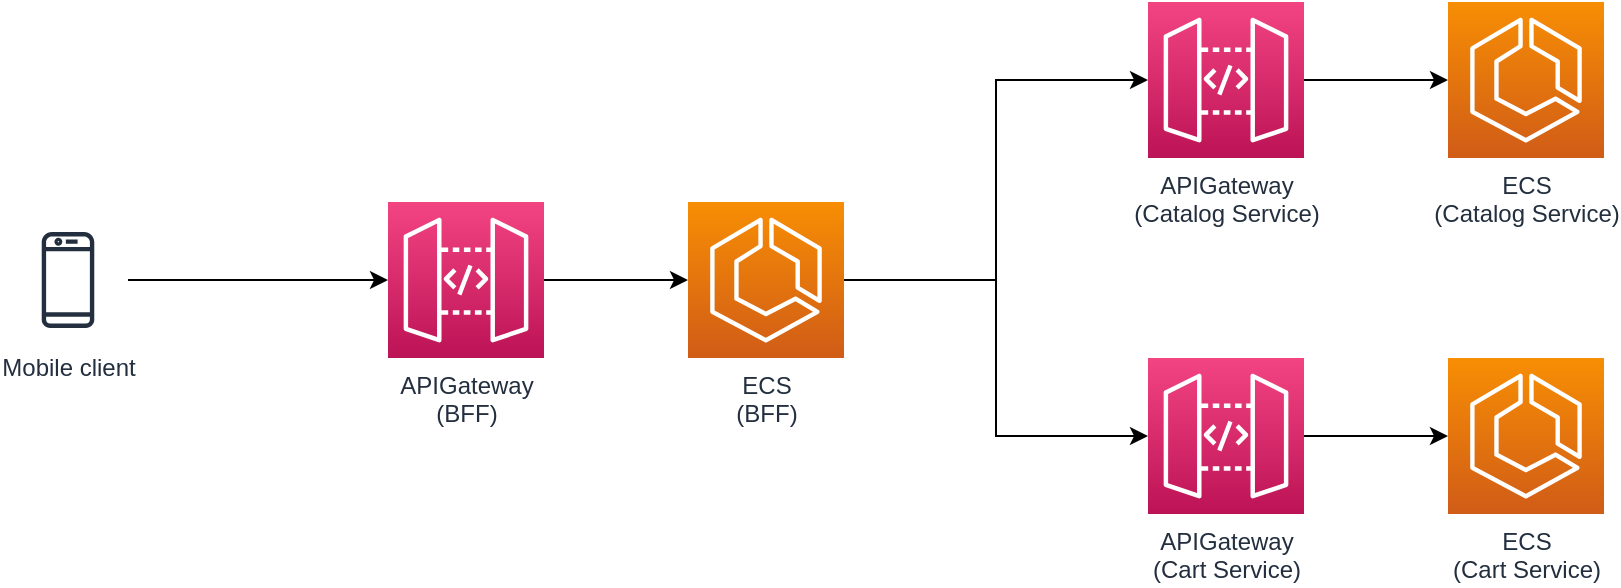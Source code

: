 <mxfile version="14.6.13" type="device" pages="4"><diagram id="N3YWPZievzzA81tAiA5f" name="overview"><mxGraphModel dx="1106" dy="997" grid="1" gridSize="10" guides="1" tooltips="1" connect="1" arrows="1" fold="1" page="1" pageScale="1" pageWidth="827" pageHeight="1169" math="0" shadow="0"><root><mxCell id="0"/><mxCell id="1" parent="0"/><mxCell id="McpGj-iQ0oE2LOSA-4f0-13" style="edgeStyle=orthogonalEdgeStyle;rounded=0;orthogonalLoop=1;jettySize=auto;html=1;entryX=0;entryY=0.5;entryDx=0;entryDy=0;entryPerimeter=0;" parent="1" source="McpGj-iQ0oE2LOSA-4f0-3" target="McpGj-iQ0oE2LOSA-4f0-6" edge="1"><mxGeometry relative="1" as="geometry"/></mxCell><mxCell id="McpGj-iQ0oE2LOSA-4f0-14" style="edgeStyle=orthogonalEdgeStyle;rounded=0;orthogonalLoop=1;jettySize=auto;html=1;entryX=0;entryY=0.5;entryDx=0;entryDy=0;entryPerimeter=0;" parent="1" source="McpGj-iQ0oE2LOSA-4f0-3" target="McpGj-iQ0oE2LOSA-4f0-8" edge="1"><mxGeometry relative="1" as="geometry"/></mxCell><mxCell id="McpGj-iQ0oE2LOSA-4f0-3" value="ECS&lt;br&gt;(BFF)" style="points=[[0,0,0],[0.25,0,0],[0.5,0,0],[0.75,0,0],[1,0,0],[0,1,0],[0.25,1,0],[0.5,1,0],[0.75,1,0],[1,1,0],[0,0.25,0],[0,0.5,0],[0,0.75,0],[1,0.25,0],[1,0.5,0],[1,0.75,0]];outlineConnect=0;fontColor=#232F3E;gradientColor=#F78E04;gradientDirection=north;fillColor=#D05C17;strokeColor=#ffffff;dashed=0;verticalLabelPosition=bottom;verticalAlign=top;align=center;html=1;fontSize=12;fontStyle=0;aspect=fixed;shape=mxgraph.aws4.resourceIcon;resIcon=mxgraph.aws4.ecs;" parent="1" vertex="1"><mxGeometry x="400" y="280" width="78" height="78" as="geometry"/></mxCell><mxCell id="McpGj-iQ0oE2LOSA-4f0-12" style="edgeStyle=orthogonalEdgeStyle;rounded=0;orthogonalLoop=1;jettySize=auto;html=1;" parent="1" source="McpGj-iQ0oE2LOSA-4f0-4" target="McpGj-iQ0oE2LOSA-4f0-3" edge="1"><mxGeometry relative="1" as="geometry"/></mxCell><mxCell id="McpGj-iQ0oE2LOSA-4f0-4" value="APIGateway&lt;br&gt;(BFF)" style="points=[[0,0,0],[0.25,0,0],[0.5,0,0],[0.75,0,0],[1,0,0],[0,1,0],[0.25,1,0],[0.5,1,0],[0.75,1,0],[1,1,0],[0,0.25,0],[0,0.5,0],[0,0.75,0],[1,0.25,0],[1,0.5,0],[1,0.75,0]];outlineConnect=0;fontColor=#232F3E;gradientColor=#F34482;gradientDirection=north;fillColor=#BC1356;strokeColor=#ffffff;dashed=0;verticalLabelPosition=bottom;verticalAlign=top;align=center;html=1;fontSize=12;fontStyle=0;aspect=fixed;shape=mxgraph.aws4.resourceIcon;resIcon=mxgraph.aws4.api_gateway;" parent="1" vertex="1"><mxGeometry x="250" y="280" width="78" height="78" as="geometry"/></mxCell><mxCell id="McpGj-iQ0oE2LOSA-4f0-5" value="ECS&lt;br&gt;(Catalog Service)" style="points=[[0,0,0],[0.25,0,0],[0.5,0,0],[0.75,0,0],[1,0,0],[0,1,0],[0.25,1,0],[0.5,1,0],[0.75,1,0],[1,1,0],[0,0.25,0],[0,0.5,0],[0,0.75,0],[1,0.25,0],[1,0.5,0],[1,0.75,0]];outlineConnect=0;fontColor=#232F3E;gradientColor=#F78E04;gradientDirection=north;fillColor=#D05C17;strokeColor=#ffffff;dashed=0;verticalLabelPosition=bottom;verticalAlign=top;align=center;html=1;fontSize=12;fontStyle=0;aspect=fixed;shape=mxgraph.aws4.resourceIcon;resIcon=mxgraph.aws4.ecs;" parent="1" vertex="1"><mxGeometry x="780" y="180" width="78" height="78" as="geometry"/></mxCell><mxCell id="McpGj-iQ0oE2LOSA-4f0-15" style="edgeStyle=orthogonalEdgeStyle;rounded=0;orthogonalLoop=1;jettySize=auto;html=1;entryX=0;entryY=0.5;entryDx=0;entryDy=0;entryPerimeter=0;" parent="1" source="McpGj-iQ0oE2LOSA-4f0-6" target="McpGj-iQ0oE2LOSA-4f0-5" edge="1"><mxGeometry relative="1" as="geometry"/></mxCell><mxCell id="McpGj-iQ0oE2LOSA-4f0-6" value="APIGateway&lt;br&gt;(Catalog Service)" style="points=[[0,0,0],[0.25,0,0],[0.5,0,0],[0.75,0,0],[1,0,0],[0,1,0],[0.25,1,0],[0.5,1,0],[0.75,1,0],[1,1,0],[0,0.25,0],[0,0.5,0],[0,0.75,0],[1,0.25,0],[1,0.5,0],[1,0.75,0]];outlineConnect=0;fontColor=#232F3E;gradientColor=#F34482;gradientDirection=north;fillColor=#BC1356;strokeColor=#ffffff;dashed=0;verticalLabelPosition=bottom;verticalAlign=top;align=center;html=1;fontSize=12;fontStyle=0;aspect=fixed;shape=mxgraph.aws4.resourceIcon;resIcon=mxgraph.aws4.api_gateway;" parent="1" vertex="1"><mxGeometry x="630" y="180" width="78" height="78" as="geometry"/></mxCell><mxCell id="McpGj-iQ0oE2LOSA-4f0-7" value="ECS&lt;br&gt;(Cart Service)" style="points=[[0,0,0],[0.25,0,0],[0.5,0,0],[0.75,0,0],[1,0,0],[0,1,0],[0.25,1,0],[0.5,1,0],[0.75,1,0],[1,1,0],[0,0.25,0],[0,0.5,0],[0,0.75,0],[1,0.25,0],[1,0.5,0],[1,0.75,0]];outlineConnect=0;fontColor=#232F3E;gradientColor=#F78E04;gradientDirection=north;fillColor=#D05C17;strokeColor=#ffffff;dashed=0;verticalLabelPosition=bottom;verticalAlign=top;align=center;html=1;fontSize=12;fontStyle=0;aspect=fixed;shape=mxgraph.aws4.resourceIcon;resIcon=mxgraph.aws4.ecs;" parent="1" vertex="1"><mxGeometry x="780" y="358" width="78" height="78" as="geometry"/></mxCell><mxCell id="McpGj-iQ0oE2LOSA-4f0-16" style="edgeStyle=orthogonalEdgeStyle;rounded=0;orthogonalLoop=1;jettySize=auto;html=1;entryX=0;entryY=0.5;entryDx=0;entryDy=0;entryPerimeter=0;" parent="1" source="McpGj-iQ0oE2LOSA-4f0-8" target="McpGj-iQ0oE2LOSA-4f0-7" edge="1"><mxGeometry relative="1" as="geometry"/></mxCell><mxCell id="McpGj-iQ0oE2LOSA-4f0-8" value="APIGateway&lt;br&gt;(Cart Service)" style="points=[[0,0,0],[0.25,0,0],[0.5,0,0],[0.75,0,0],[1,0,0],[0,1,0],[0.25,1,0],[0.5,1,0],[0.75,1,0],[1,1,0],[0,0.25,0],[0,0.5,0],[0,0.75,0],[1,0.25,0],[1,0.5,0],[1,0.75,0]];outlineConnect=0;fontColor=#232F3E;gradientColor=#F34482;gradientDirection=north;fillColor=#BC1356;strokeColor=#ffffff;dashed=0;verticalLabelPosition=bottom;verticalAlign=top;align=center;html=1;fontSize=12;fontStyle=0;aspect=fixed;shape=mxgraph.aws4.resourceIcon;resIcon=mxgraph.aws4.api_gateway;" parent="1" vertex="1"><mxGeometry x="630" y="358" width="78" height="78" as="geometry"/></mxCell><mxCell id="McpGj-iQ0oE2LOSA-4f0-11" style="edgeStyle=orthogonalEdgeStyle;rounded=0;orthogonalLoop=1;jettySize=auto;html=1;" parent="1" source="McpGj-iQ0oE2LOSA-4f0-10" target="McpGj-iQ0oE2LOSA-4f0-4" edge="1"><mxGeometry relative="1" as="geometry"/></mxCell><mxCell id="McpGj-iQ0oE2LOSA-4f0-10" value="Mobile client" style="outlineConnect=0;fontColor=#232F3E;gradientColor=none;strokeColor=#232F3E;fillColor=#ffffff;dashed=0;verticalLabelPosition=bottom;verticalAlign=top;align=center;html=1;fontSize=12;fontStyle=0;aspect=fixed;shape=mxgraph.aws4.resourceIcon;resIcon=mxgraph.aws4.mobile_client;" parent="1" vertex="1"><mxGeometry x="60" y="289" width="60" height="60" as="geometry"/></mxCell></root></mxGraphModel></diagram><diagram name="overview-and-cloudwatch" id="2_t-BrDl7c3AyIMx34JJ"><mxGraphModel dx="1383" dy="2415" grid="1" gridSize="10" guides="1" tooltips="1" connect="1" arrows="1" fold="1" page="1" pageScale="1" pageWidth="827" pageHeight="1169" math="0" shadow="0"><root><mxCell id="lZp2If9tLwNe4EnNEDO9-0"/><mxCell id="lZp2If9tLwNe4EnNEDO9-1" parent="lZp2If9tLwNe4EnNEDO9-0"/><mxCell id="lZp2If9tLwNe4EnNEDO9-2" style="edgeStyle=orthogonalEdgeStyle;rounded=0;orthogonalLoop=1;jettySize=auto;html=1;entryX=0;entryY=0.5;entryDx=0;entryDy=0;entryPerimeter=0;" edge="1" parent="lZp2If9tLwNe4EnNEDO9-1" source="lZp2If9tLwNe4EnNEDO9-4" target="lZp2If9tLwNe4EnNEDO9-9"><mxGeometry relative="1" as="geometry"/></mxCell><mxCell id="lZp2If9tLwNe4EnNEDO9-3" style="edgeStyle=orthogonalEdgeStyle;rounded=0;orthogonalLoop=1;jettySize=auto;html=1;entryX=0;entryY=0.5;entryDx=0;entryDy=0;entryPerimeter=0;" edge="1" parent="lZp2If9tLwNe4EnNEDO9-1" source="lZp2If9tLwNe4EnNEDO9-4" target="lZp2If9tLwNe4EnNEDO9-12"><mxGeometry relative="1" as="geometry"/></mxCell><mxCell id="lZp2If9tLwNe4EnNEDO9-18" style="edgeStyle=orthogonalEdgeStyle;rounded=0;orthogonalLoop=1;jettySize=auto;html=1;dashed=1;" edge="1" parent="lZp2If9tLwNe4EnNEDO9-1" source="lZp2If9tLwNe4EnNEDO9-4" target="lZp2If9tLwNe4EnNEDO9-17"><mxGeometry relative="1" as="geometry"/></mxCell><mxCell id="lZp2If9tLwNe4EnNEDO9-4" value="ECS&lt;br&gt;(BFF)" style="points=[[0,0,0],[0.25,0,0],[0.5,0,0],[0.75,0,0],[1,0,0],[0,1,0],[0.25,1,0],[0.5,1,0],[0.75,1,0],[1,1,0],[0,0.25,0],[0,0.5,0],[0,0.75,0],[1,0.25,0],[1,0.5,0],[1,0.75,0]];outlineConnect=0;fontColor=#232F3E;gradientColor=#F78E04;gradientDirection=north;fillColor=#D05C17;strokeColor=#ffffff;dashed=0;verticalLabelPosition=bottom;verticalAlign=top;align=center;html=1;fontSize=12;fontStyle=0;aspect=fixed;shape=mxgraph.aws4.resourceIcon;resIcon=mxgraph.aws4.ecs;" vertex="1" parent="lZp2If9tLwNe4EnNEDO9-1"><mxGeometry x="400" y="280" width="78" height="78" as="geometry"/></mxCell><mxCell id="lZp2If9tLwNe4EnNEDO9-5" style="edgeStyle=orthogonalEdgeStyle;rounded=0;orthogonalLoop=1;jettySize=auto;html=1;" edge="1" parent="lZp2If9tLwNe4EnNEDO9-1" source="lZp2If9tLwNe4EnNEDO9-6" target="lZp2If9tLwNe4EnNEDO9-4"><mxGeometry relative="1" as="geometry"/></mxCell><mxCell id="lZp2If9tLwNe4EnNEDO9-16" style="edgeStyle=orthogonalEdgeStyle;rounded=0;orthogonalLoop=1;jettySize=auto;html=1;dashed=1;" edge="1" parent="lZp2If9tLwNe4EnNEDO9-1" source="lZp2If9tLwNe4EnNEDO9-6" target="lZp2If9tLwNe4EnNEDO9-15"><mxGeometry relative="1" as="geometry"/></mxCell><mxCell id="lZp2If9tLwNe4EnNEDO9-6" value="APIGateway&lt;br&gt;(BFF)" style="points=[[0,0,0],[0.25,0,0],[0.5,0,0],[0.75,0,0],[1,0,0],[0,1,0],[0.25,1,0],[0.5,1,0],[0.75,1,0],[1,1,0],[0,0.25,0],[0,0.5,0],[0,0.75,0],[1,0.25,0],[1,0.5,0],[1,0.75,0]];outlineConnect=0;fontColor=#232F3E;gradientColor=#F34482;gradientDirection=north;fillColor=#BC1356;strokeColor=#ffffff;dashed=0;verticalLabelPosition=bottom;verticalAlign=top;align=center;html=1;fontSize=12;fontStyle=0;aspect=fixed;shape=mxgraph.aws4.resourceIcon;resIcon=mxgraph.aws4.api_gateway;" vertex="1" parent="lZp2If9tLwNe4EnNEDO9-1"><mxGeometry x="250" y="280" width="78" height="78" as="geometry"/></mxCell><mxCell id="lZp2If9tLwNe4EnNEDO9-26" style="edgeStyle=orthogonalEdgeStyle;rounded=0;orthogonalLoop=1;jettySize=auto;html=1;entryX=0.5;entryY=1;entryDx=0;entryDy=0;entryPerimeter=0;dashed=1;" edge="1" parent="lZp2If9tLwNe4EnNEDO9-1" source="lZp2If9tLwNe4EnNEDO9-7" target="lZp2If9tLwNe4EnNEDO9-24"><mxGeometry relative="1" as="geometry"/></mxCell><mxCell id="lZp2If9tLwNe4EnNEDO9-7" value="ECS&lt;br&gt;(Catalog Service)" style="points=[[0,0,0],[0.25,0,0],[0.5,0,0],[0.75,0,0],[1,0,0],[0,1,0],[0.25,1,0],[0.5,1,0],[0.75,1,0],[1,1,0],[0,0.25,0],[0,0.5,0],[0,0.75,0],[1,0.25,0],[1,0.5,0],[1,0.75,0]];outlineConnect=0;fontColor=#232F3E;gradientColor=#F78E04;gradientDirection=north;fillColor=#D05C17;strokeColor=#ffffff;dashed=0;verticalLabelPosition=bottom;verticalAlign=top;align=center;html=1;fontSize=12;fontStyle=0;aspect=fixed;shape=mxgraph.aws4.resourceIcon;resIcon=mxgraph.aws4.ecs;" vertex="1" parent="lZp2If9tLwNe4EnNEDO9-1"><mxGeometry x="780" y="180" width="78" height="78" as="geometry"/></mxCell><mxCell id="lZp2If9tLwNe4EnNEDO9-8" style="edgeStyle=orthogonalEdgeStyle;rounded=0;orthogonalLoop=1;jettySize=auto;html=1;entryX=0;entryY=0.5;entryDx=0;entryDy=0;entryPerimeter=0;" edge="1" parent="lZp2If9tLwNe4EnNEDO9-1" source="lZp2If9tLwNe4EnNEDO9-9" target="lZp2If9tLwNe4EnNEDO9-7"><mxGeometry relative="1" as="geometry"/></mxCell><mxCell id="lZp2If9tLwNe4EnNEDO9-25" style="edgeStyle=orthogonalEdgeStyle;rounded=0;orthogonalLoop=1;jettySize=auto;html=1;dashed=1;" edge="1" parent="lZp2If9tLwNe4EnNEDO9-1" source="lZp2If9tLwNe4EnNEDO9-9" target="lZp2If9tLwNe4EnNEDO9-23"><mxGeometry relative="1" as="geometry"/></mxCell><mxCell id="lZp2If9tLwNe4EnNEDO9-9" value="APIGateway&lt;br&gt;(Catalog Service)" style="points=[[0,0,0],[0.25,0,0],[0.5,0,0],[0.75,0,0],[1,0,0],[0,1,0],[0.25,1,0],[0.5,1,0],[0.75,1,0],[1,1,0],[0,0.25,0],[0,0.5,0],[0,0.75,0],[1,0.25,0],[1,0.5,0],[1,0.75,0]];outlineConnect=0;fontColor=#232F3E;gradientColor=#F34482;gradientDirection=north;fillColor=#BC1356;strokeColor=#ffffff;dashed=0;verticalLabelPosition=bottom;verticalAlign=top;align=center;html=1;fontSize=12;fontStyle=0;aspect=fixed;shape=mxgraph.aws4.resourceIcon;resIcon=mxgraph.aws4.api_gateway;" vertex="1" parent="lZp2If9tLwNe4EnNEDO9-1"><mxGeometry x="630" y="180" width="78" height="78" as="geometry"/></mxCell><mxCell id="lZp2If9tLwNe4EnNEDO9-22" style="edgeStyle=orthogonalEdgeStyle;rounded=0;orthogonalLoop=1;jettySize=auto;html=1;dashed=1;" edge="1" parent="lZp2If9tLwNe4EnNEDO9-1" source="lZp2If9tLwNe4EnNEDO9-10" target="lZp2If9tLwNe4EnNEDO9-21"><mxGeometry relative="1" as="geometry"/></mxCell><mxCell id="lZp2If9tLwNe4EnNEDO9-10" value="ECS&lt;br&gt;(Cart Service)" style="points=[[0,0,0],[0.25,0,0],[0.5,0,0],[0.75,0,0],[1,0,0],[0,1,0],[0.25,1,0],[0.5,1,0],[0.75,1,0],[1,1,0],[0,0.25,0],[0,0.5,0],[0,0.75,0],[1,0.25,0],[1,0.5,0],[1,0.75,0]];outlineConnect=0;fontColor=#232F3E;gradientColor=#F78E04;gradientDirection=north;fillColor=#D05C17;strokeColor=#ffffff;dashed=0;verticalLabelPosition=bottom;verticalAlign=top;align=center;html=1;fontSize=12;fontStyle=0;aspect=fixed;shape=mxgraph.aws4.resourceIcon;resIcon=mxgraph.aws4.ecs;" vertex="1" parent="lZp2If9tLwNe4EnNEDO9-1"><mxGeometry x="780" y="358" width="78" height="78" as="geometry"/></mxCell><mxCell id="lZp2If9tLwNe4EnNEDO9-11" style="edgeStyle=orthogonalEdgeStyle;rounded=0;orthogonalLoop=1;jettySize=auto;html=1;entryX=0;entryY=0.5;entryDx=0;entryDy=0;entryPerimeter=0;" edge="1" parent="lZp2If9tLwNe4EnNEDO9-1" source="lZp2If9tLwNe4EnNEDO9-12" target="lZp2If9tLwNe4EnNEDO9-10"><mxGeometry relative="1" as="geometry"/></mxCell><mxCell id="lZp2If9tLwNe4EnNEDO9-20" style="edgeStyle=orthogonalEdgeStyle;rounded=0;orthogonalLoop=1;jettySize=auto;html=1;dashed=1;" edge="1" parent="lZp2If9tLwNe4EnNEDO9-1" source="lZp2If9tLwNe4EnNEDO9-12" target="lZp2If9tLwNe4EnNEDO9-19"><mxGeometry relative="1" as="geometry"/></mxCell><mxCell id="lZp2If9tLwNe4EnNEDO9-12" value="APIGateway&lt;br&gt;(Cart Service)" style="points=[[0,0,0],[0.25,0,0],[0.5,0,0],[0.75,0,0],[1,0,0],[0,1,0],[0.25,1,0],[0.5,1,0],[0.75,1,0],[1,1,0],[0,0.25,0],[0,0.5,0],[0,0.75,0],[1,0.25,0],[1,0.5,0],[1,0.75,0]];outlineConnect=0;fontColor=#232F3E;gradientColor=#F34482;gradientDirection=north;fillColor=#BC1356;strokeColor=#ffffff;dashed=0;verticalLabelPosition=bottom;verticalAlign=top;align=center;html=1;fontSize=12;fontStyle=0;aspect=fixed;shape=mxgraph.aws4.resourceIcon;resIcon=mxgraph.aws4.api_gateway;" vertex="1" parent="lZp2If9tLwNe4EnNEDO9-1"><mxGeometry x="630" y="358" width="78" height="78" as="geometry"/></mxCell><mxCell id="lZp2If9tLwNe4EnNEDO9-13" style="edgeStyle=orthogonalEdgeStyle;rounded=0;orthogonalLoop=1;jettySize=auto;html=1;" edge="1" parent="lZp2If9tLwNe4EnNEDO9-1" source="lZp2If9tLwNe4EnNEDO9-14" target="lZp2If9tLwNe4EnNEDO9-6"><mxGeometry relative="1" as="geometry"/></mxCell><mxCell id="lZp2If9tLwNe4EnNEDO9-14" value="Mobile client" style="outlineConnect=0;fontColor=#232F3E;gradientColor=none;strokeColor=#232F3E;fillColor=#ffffff;dashed=0;verticalLabelPosition=bottom;verticalAlign=top;align=center;html=1;fontSize=12;fontStyle=0;aspect=fixed;shape=mxgraph.aws4.resourceIcon;resIcon=mxgraph.aws4.mobile_client;" vertex="1" parent="lZp2If9tLwNe4EnNEDO9-1"><mxGeometry x="60" y="289" width="60" height="60" as="geometry"/></mxCell><mxCell id="lZp2If9tLwNe4EnNEDO9-15" value="CloudWatch Logs&lt;br&gt;(APIGateway BFF)" style="points=[[0,0,0],[0.25,0,0],[0.5,0,0],[0.75,0,0],[1,0,0],[0,1,0],[0.25,1,0],[0.5,1,0],[0.75,1,0],[1,1,0],[0,0.25,0],[0,0.5,0],[0,0.75,0],[1,0.25,0],[1,0.5,0],[1,0.75,0]];points=[[0,0,0],[0.25,0,0],[0.5,0,0],[0.75,0,0],[1,0,0],[0,1,0],[0.25,1,0],[0.5,1,0],[0.75,1,0],[1,1,0],[0,0.25,0],[0,0.5,0],[0,0.75,0],[1,0.25,0],[1,0.5,0],[1,0.75,0]];outlineConnect=0;fontColor=#232F3E;gradientColor=#F34482;gradientDirection=north;fillColor=#BC1356;strokeColor=#ffffff;dashed=0;verticalLabelPosition=bottom;verticalAlign=top;align=center;html=1;fontSize=12;fontStyle=0;aspect=fixed;shape=mxgraph.aws4.resourceIcon;resIcon=mxgraph.aws4.cloudwatch_2;" vertex="1" parent="lZp2If9tLwNe4EnNEDO9-1"><mxGeometry x="250" y="540" width="78" height="78" as="geometry"/></mxCell><mxCell id="lZp2If9tLwNe4EnNEDO9-17" value="CloudWatch Logs&lt;br&gt;(ECS BFF)" style="points=[[0,0,0],[0.25,0,0],[0.5,0,0],[0.75,0,0],[1,0,0],[0,1,0],[0.25,1,0],[0.5,1,0],[0.75,1,0],[1,1,0],[0,0.25,0],[0,0.5,0],[0,0.75,0],[1,0.25,0],[1,0.5,0],[1,0.75,0]];points=[[0,0,0],[0.25,0,0],[0.5,0,0],[0.75,0,0],[1,0,0],[0,1,0],[0.25,1,0],[0.5,1,0],[0.75,1,0],[1,1,0],[0,0.25,0],[0,0.5,0],[0,0.75,0],[1,0.25,0],[1,0.5,0],[1,0.75,0]];outlineConnect=0;fontColor=#232F3E;gradientColor=#F34482;gradientDirection=north;fillColor=#BC1356;strokeColor=#ffffff;dashed=0;verticalLabelPosition=bottom;verticalAlign=top;align=center;html=1;fontSize=12;fontStyle=0;aspect=fixed;shape=mxgraph.aws4.resourceIcon;resIcon=mxgraph.aws4.cloudwatch_2;" vertex="1" parent="lZp2If9tLwNe4EnNEDO9-1"><mxGeometry x="400" y="540" width="78" height="78" as="geometry"/></mxCell><mxCell id="lZp2If9tLwNe4EnNEDO9-19" value="CloudWatch Logs&lt;br&gt;(APIGateway Cart)" style="points=[[0,0,0],[0.25,0,0],[0.5,0,0],[0.75,0,0],[1,0,0],[0,1,0],[0.25,1,0],[0.5,1,0],[0.75,1,0],[1,1,0],[0,0.25,0],[0,0.5,0],[0,0.75,0],[1,0.25,0],[1,0.5,0],[1,0.75,0]];points=[[0,0,0],[0.25,0,0],[0.5,0,0],[0.75,0,0],[1,0,0],[0,1,0],[0.25,1,0],[0.5,1,0],[0.75,1,0],[1,1,0],[0,0.25,0],[0,0.5,0],[0,0.75,0],[1,0.25,0],[1,0.5,0],[1,0.75,0]];outlineConnect=0;fontColor=#232F3E;gradientColor=#F34482;gradientDirection=north;fillColor=#BC1356;strokeColor=#ffffff;dashed=0;verticalLabelPosition=bottom;verticalAlign=top;align=center;html=1;fontSize=12;fontStyle=0;aspect=fixed;shape=mxgraph.aws4.resourceIcon;resIcon=mxgraph.aws4.cloudwatch_2;" vertex="1" parent="lZp2If9tLwNe4EnNEDO9-1"><mxGeometry x="630" y="540" width="78" height="78" as="geometry"/></mxCell><mxCell id="lZp2If9tLwNe4EnNEDO9-21" value="CloudWatch Logs&lt;br&gt;(ECS Cart)" style="points=[[0,0,0],[0.25,0,0],[0.5,0,0],[0.75,0,0],[1,0,0],[0,1,0],[0.25,1,0],[0.5,1,0],[0.75,1,0],[1,1,0],[0,0.25,0],[0,0.5,0],[0,0.75,0],[1,0.25,0],[1,0.5,0],[1,0.75,0]];points=[[0,0,0],[0.25,0,0],[0.5,0,0],[0.75,0,0],[1,0,0],[0,1,0],[0.25,1,0],[0.5,1,0],[0.75,1,0],[1,1,0],[0,0.25,0],[0,0.5,0],[0,0.75,0],[1,0.25,0],[1,0.5,0],[1,0.75,0]];outlineConnect=0;fontColor=#232F3E;gradientColor=#F34482;gradientDirection=north;fillColor=#BC1356;strokeColor=#ffffff;dashed=0;verticalLabelPosition=bottom;verticalAlign=top;align=center;html=1;fontSize=12;fontStyle=0;aspect=fixed;shape=mxgraph.aws4.resourceIcon;resIcon=mxgraph.aws4.cloudwatch_2;" vertex="1" parent="lZp2If9tLwNe4EnNEDO9-1"><mxGeometry x="780" y="540" width="78" height="78" as="geometry"/></mxCell><mxCell id="lZp2If9tLwNe4EnNEDO9-23" value="CloudWatch Logs&lt;br&gt;(APIGateway Catalog)" style="points=[[0,0,0],[0.25,0,0],[0.5,0,0],[0.75,0,0],[1,0,0],[0,1,0],[0.25,1,0],[0.5,1,0],[0.75,1,0],[1,1,0],[0,0.25,0],[0,0.5,0],[0,0.75,0],[1,0.25,0],[1,0.5,0],[1,0.75,0]];points=[[0,0,0],[0.25,0,0],[0.5,0,0],[0.75,0,0],[1,0,0],[0,1,0],[0.25,1,0],[0.5,1,0],[0.75,1,0],[1,1,0],[0,0.25,0],[0,0.5,0],[0,0.75,0],[1,0.25,0],[1,0.5,0],[1,0.75,0]];outlineConnect=0;fontColor=#232F3E;gradientColor=#F34482;gradientDirection=north;fillColor=#BC1356;strokeColor=#ffffff;dashed=0;verticalLabelPosition=bottom;verticalAlign=top;align=center;html=1;fontSize=12;fontStyle=0;aspect=fixed;shape=mxgraph.aws4.resourceIcon;resIcon=mxgraph.aws4.cloudwatch_2;" vertex="1" parent="lZp2If9tLwNe4EnNEDO9-1"><mxGeometry x="630" y="-20" width="78" height="78" as="geometry"/></mxCell><mxCell id="lZp2If9tLwNe4EnNEDO9-24" value="CloudWatch Logs&lt;br&gt;(ECS Catalog)" style="points=[[0,0,0],[0.25,0,0],[0.5,0,0],[0.75,0,0],[1,0,0],[0,1,0],[0.25,1,0],[0.5,1,0],[0.75,1,0],[1,1,0],[0,0.25,0],[0,0.5,0],[0,0.75,0],[1,0.25,0],[1,0.5,0],[1,0.75,0]];points=[[0,0,0],[0.25,0,0],[0.5,0,0],[0.75,0,0],[1,0,0],[0,1,0],[0.25,1,0],[0.5,1,0],[0.75,1,0],[1,1,0],[0,0.25,0],[0,0.5,0],[0,0.75,0],[1,0.25,0],[1,0.5,0],[1,0.75,0]];outlineConnect=0;fontColor=#232F3E;gradientColor=#F34482;gradientDirection=north;fillColor=#BC1356;strokeColor=#ffffff;dashed=0;verticalLabelPosition=bottom;verticalAlign=top;align=center;html=1;fontSize=12;fontStyle=0;aspect=fixed;shape=mxgraph.aws4.resourceIcon;resIcon=mxgraph.aws4.cloudwatch_2;" vertex="1" parent="lZp2If9tLwNe4EnNEDO9-1"><mxGeometry x="780" y="-20" width="78" height="78" as="geometry"/></mxCell></root></mxGraphModel></diagram><diagram name="overview-tracing" id="5PIhlfbINdav-FxzfxMi"><mxGraphModel dx="2065" dy="997" grid="1" gridSize="10" guides="1" tooltips="1" connect="1" arrows="1" fold="1" page="1" pageScale="1" pageWidth="827" pageHeight="1169" math="0" shadow="0"><root><mxCell id="07D9xIb_aFo2ek6aLrOG-0"/><mxCell id="07D9xIb_aFo2ek6aLrOG-1" parent="07D9xIb_aFo2ek6aLrOG-0"/><mxCell id="07D9xIb_aFo2ek6aLrOG-32" value="" style="rounded=1;whiteSpace=wrap;html=1;align=center;arcSize=4;fillColor=#f5f5f5;strokeColor=#666666;fontColor=#333333;" vertex="1" parent="07D9xIb_aFo2ek6aLrOG-1"><mxGeometry x="590" y="140" width="300" height="340" as="geometry"/></mxCell><mxCell id="07D9xIb_aFo2ek6aLrOG-2" style="edgeStyle=orthogonalEdgeStyle;rounded=0;orthogonalLoop=1;jettySize=auto;html=1;entryX=0;entryY=0.5;entryDx=0;entryDy=0;entryPerimeter=0;" edge="1" parent="07D9xIb_aFo2ek6aLrOG-1" source="07D9xIb_aFo2ek6aLrOG-4" target="07D9xIb_aFo2ek6aLrOG-9"><mxGeometry relative="1" as="geometry"/></mxCell><mxCell id="07D9xIb_aFo2ek6aLrOG-3" style="edgeStyle=orthogonalEdgeStyle;rounded=0;orthogonalLoop=1;jettySize=auto;html=1;entryX=0;entryY=0.5;entryDx=0;entryDy=0;entryPerimeter=0;" edge="1" parent="07D9xIb_aFo2ek6aLrOG-1" source="07D9xIb_aFo2ek6aLrOG-4" target="07D9xIb_aFo2ek6aLrOG-12"><mxGeometry relative="1" as="geometry"/></mxCell><mxCell id="07D9xIb_aFo2ek6aLrOG-4" value="ECS&lt;br&gt;(BFF)" style="points=[[0,0,0],[0.25,0,0],[0.5,0,0],[0.75,0,0],[1,0,0],[0,1,0],[0.25,1,0],[0.5,1,0],[0.75,1,0],[1,1,0],[0,0.25,0],[0,0.5,0],[0,0.75,0],[1,0.25,0],[1,0.5,0],[1,0.75,0]];outlineConnect=0;fontColor=#232F3E;gradientColor=#F78E04;gradientDirection=north;fillColor=#D05C17;strokeColor=#ffffff;dashed=0;verticalLabelPosition=bottom;verticalAlign=top;align=center;html=1;fontSize=12;fontStyle=0;aspect=fixed;shape=mxgraph.aws4.resourceIcon;resIcon=mxgraph.aws4.ecs;" vertex="1" parent="07D9xIb_aFo2ek6aLrOG-1"><mxGeometry x="400" y="280" width="78" height="78" as="geometry"/></mxCell><mxCell id="07D9xIb_aFo2ek6aLrOG-5" style="edgeStyle=orthogonalEdgeStyle;rounded=0;orthogonalLoop=1;jettySize=auto;html=1;" edge="1" parent="07D9xIb_aFo2ek6aLrOG-1" source="07D9xIb_aFo2ek6aLrOG-6" target="07D9xIb_aFo2ek6aLrOG-4"><mxGeometry relative="1" as="geometry"/></mxCell><mxCell id="07D9xIb_aFo2ek6aLrOG-6" value="APIGateway&lt;br&gt;(BFF)" style="points=[[0,0,0],[0.25,0,0],[0.5,0,0],[0.75,0,0],[1,0,0],[0,1,0],[0.25,1,0],[0.5,1,0],[0.75,1,0],[1,1,0],[0,0.25,0],[0,0.5,0],[0,0.75,0],[1,0.25,0],[1,0.5,0],[1,0.75,0]];outlineConnect=0;fontColor=#232F3E;gradientColor=#F34482;gradientDirection=north;fillColor=#BC1356;strokeColor=#ffffff;dashed=0;verticalLabelPosition=bottom;verticalAlign=top;align=center;html=1;fontSize=12;fontStyle=0;aspect=fixed;shape=mxgraph.aws4.resourceIcon;resIcon=mxgraph.aws4.api_gateway;" vertex="1" parent="07D9xIb_aFo2ek6aLrOG-1"><mxGeometry x="250" y="280" width="78" height="78" as="geometry"/></mxCell><mxCell id="07D9xIb_aFo2ek6aLrOG-7" value="ECS&lt;br&gt;(Catalog Service)" style="points=[[0,0,0],[0.25,0,0],[0.5,0,0],[0.75,0,0],[1,0,0],[0,1,0],[0.25,1,0],[0.5,1,0],[0.75,1,0],[1,1,0],[0,0.25,0],[0,0.5,0],[0,0.75,0],[1,0.25,0],[1,0.5,0],[1,0.75,0]];outlineConnect=0;fontColor=#232F3E;gradientColor=#F78E04;gradientDirection=north;fillColor=#D05C17;strokeColor=#ffffff;dashed=0;verticalLabelPosition=bottom;verticalAlign=top;align=center;html=1;fontSize=12;fontStyle=0;aspect=fixed;shape=mxgraph.aws4.resourceIcon;resIcon=mxgraph.aws4.ecs;" vertex="1" parent="07D9xIb_aFo2ek6aLrOG-1"><mxGeometry x="780" y="180" width="78" height="78" as="geometry"/></mxCell><mxCell id="07D9xIb_aFo2ek6aLrOG-8" style="edgeStyle=orthogonalEdgeStyle;rounded=0;orthogonalLoop=1;jettySize=auto;html=1;entryX=0;entryY=0.5;entryDx=0;entryDy=0;entryPerimeter=0;" edge="1" parent="07D9xIb_aFo2ek6aLrOG-1" source="07D9xIb_aFo2ek6aLrOG-9" target="07D9xIb_aFo2ek6aLrOG-7"><mxGeometry relative="1" as="geometry"/></mxCell><mxCell id="07D9xIb_aFo2ek6aLrOG-9" value="APIGateway&lt;br&gt;(Catalog Service)" style="points=[[0,0,0],[0.25,0,0],[0.5,0,0],[0.75,0,0],[1,0,0],[0,1,0],[0.25,1,0],[0.5,1,0],[0.75,1,0],[1,1,0],[0,0.25,0],[0,0.5,0],[0,0.75,0],[1,0.25,0],[1,0.5,0],[1,0.75,0]];outlineConnect=0;fontColor=#232F3E;gradientColor=#F34482;gradientDirection=north;fillColor=#BC1356;strokeColor=#ffffff;dashed=0;verticalLabelPosition=bottom;verticalAlign=top;align=center;html=1;fontSize=12;fontStyle=0;aspect=fixed;shape=mxgraph.aws4.resourceIcon;resIcon=mxgraph.aws4.api_gateway;" vertex="1" parent="07D9xIb_aFo2ek6aLrOG-1"><mxGeometry x="630" y="180" width="78" height="78" as="geometry"/></mxCell><mxCell id="07D9xIb_aFo2ek6aLrOG-10" value="ECS&lt;br&gt;(Cart Service)" style="points=[[0,0,0],[0.25,0,0],[0.5,0,0],[0.75,0,0],[1,0,0],[0,1,0],[0.25,1,0],[0.5,1,0],[0.75,1,0],[1,1,0],[0,0.25,0],[0,0.5,0],[0,0.75,0],[1,0.25,0],[1,0.5,0],[1,0.75,0]];outlineConnect=0;fontColor=#232F3E;gradientColor=#F78E04;gradientDirection=north;fillColor=#D05C17;strokeColor=#ffffff;dashed=0;verticalLabelPosition=bottom;verticalAlign=top;align=center;html=1;fontSize=12;fontStyle=0;aspect=fixed;shape=mxgraph.aws4.resourceIcon;resIcon=mxgraph.aws4.ecs;" vertex="1" parent="07D9xIb_aFo2ek6aLrOG-1"><mxGeometry x="780" y="358" width="78" height="78" as="geometry"/></mxCell><mxCell id="07D9xIb_aFo2ek6aLrOG-11" style="edgeStyle=orthogonalEdgeStyle;rounded=0;orthogonalLoop=1;jettySize=auto;html=1;entryX=0;entryY=0.5;entryDx=0;entryDy=0;entryPerimeter=0;" edge="1" parent="07D9xIb_aFo2ek6aLrOG-1" source="07D9xIb_aFo2ek6aLrOG-12" target="07D9xIb_aFo2ek6aLrOG-10"><mxGeometry relative="1" as="geometry"/></mxCell><mxCell id="07D9xIb_aFo2ek6aLrOG-12" value="APIGateway&lt;br&gt;(Cart Service)" style="points=[[0,0,0],[0.25,0,0],[0.5,0,0],[0.75,0,0],[1,0,0],[0,1,0],[0.25,1,0],[0.5,1,0],[0.75,1,0],[1,1,0],[0,0.25,0],[0,0.5,0],[0,0.75,0],[1,0.25,0],[1,0.5,0],[1,0.75,0]];outlineConnect=0;fontColor=#232F3E;gradientColor=#F34482;gradientDirection=north;fillColor=#BC1356;strokeColor=#ffffff;dashed=0;verticalLabelPosition=bottom;verticalAlign=top;align=center;html=1;fontSize=12;fontStyle=0;aspect=fixed;shape=mxgraph.aws4.resourceIcon;resIcon=mxgraph.aws4.api_gateway;" vertex="1" parent="07D9xIb_aFo2ek6aLrOG-1"><mxGeometry x="630" y="358" width="78" height="78" as="geometry"/></mxCell><mxCell id="07D9xIb_aFo2ek6aLrOG-13" style="edgeStyle=orthogonalEdgeStyle;rounded=0;orthogonalLoop=1;jettySize=auto;html=1;" edge="1" parent="07D9xIb_aFo2ek6aLrOG-1" source="07D9xIb_aFo2ek6aLrOG-14" target="07D9xIb_aFo2ek6aLrOG-6"><mxGeometry relative="1" as="geometry"/></mxCell><mxCell id="07D9xIb_aFo2ek6aLrOG-14" value="Mobile client" style="outlineConnect=0;fontColor=#232F3E;gradientColor=none;strokeColor=#232F3E;fillColor=#ffffff;dashed=0;verticalLabelPosition=bottom;verticalAlign=top;align=center;html=1;fontSize=12;fontStyle=0;aspect=fixed;shape=mxgraph.aws4.resourceIcon;resIcon=mxgraph.aws4.mobile_client;" vertex="1" parent="07D9xIb_aFo2ek6aLrOG-1"><mxGeometry x="60" y="289" width="60" height="60" as="geometry"/></mxCell><mxCell id="07D9xIb_aFo2ek6aLrOG-15" value="" style="endArrow=none;dashed=1;html=1;dashPattern=1 3;strokeWidth=2;" edge="1" parent="07D9xIb_aFo2ek6aLrOG-1"><mxGeometry width="50" height="50" relative="1" as="geometry"><mxPoint x="90" y="510" as="sourcePoint"/><mxPoint x="90" y="370" as="targetPoint"/></mxGeometry></mxCell><mxCell id="07D9xIb_aFo2ek6aLrOG-16" value="ヘッダーにはリクエストIDを付与しない。&lt;br style=&quot;font-size: 18px;&quot;&gt;クライアントアプリケーションでは意識しない。" style="text;html=1;align=center;verticalAlign=middle;resizable=0;points=[];autosize=1;strokeColor=none;fontSize=18;" vertex="1" parent="07D9xIb_aFo2ek6aLrOG-1"><mxGeometry x="-115" y="520" width="410" height="50" as="geometry"/></mxCell><mxCell id="07D9xIb_aFo2ek6aLrOG-17" value="" style="endArrow=none;dashed=1;html=1;dashPattern=1 3;strokeWidth=2;" edge="1" parent="07D9xIb_aFo2ek6aLrOG-1"><mxGeometry width="50" height="50" relative="1" as="geometry"><mxPoint x="260" y="289" as="sourcePoint"/><mxPoint x="260" y="90" as="targetPoint"/></mxGeometry></mxCell><mxCell id="07D9xIb_aFo2ek6aLrOG-18" value="一意なリクエストIDを発行する" style="text;html=1;align=left;verticalAlign=middle;resizable=0;points=[];autosize=1;strokeColor=none;fontSize=18;" vertex="1" parent="07D9xIb_aFo2ek6aLrOG-1"><mxGeometry x="240" y="40" width="270" height="30" as="geometry"/></mxCell><mxCell id="07D9xIb_aFo2ek6aLrOG-19" value="" style="endArrow=none;dashed=1;html=1;dashPattern=1 3;strokeWidth=2;" edge="1" parent="07D9xIb_aFo2ek6aLrOG-1"><mxGeometry width="50" height="50" relative="1" as="geometry"><mxPoint x="321" y="570" as="sourcePoint"/><mxPoint x="321" y="358" as="targetPoint"/></mxGeometry></mxCell><mxCell id="07D9xIb_aFo2ek6aLrOG-20" value="統合リクエストパラメータにリクエストIDを渡す" style="text;html=1;align=left;verticalAlign=middle;resizable=0;points=[];autosize=1;strokeColor=none;fontSize=18;" vertex="1" parent="07D9xIb_aFo2ek6aLrOG-1"><mxGeometry x="300" y="580" width="410" height="30" as="geometry"/></mxCell><mxCell id="07D9xIb_aFo2ek6aLrOG-23" value="リクエスト ID をログに出力する" style="text;html=1;align=left;verticalAlign=middle;resizable=0;points=[];autosize=1;strokeColor=none;fontSize=18;" vertex="1" parent="07D9xIb_aFo2ek6aLrOG-1"><mxGeometry x="388" y="110" width="280" height="30" as="geometry"/></mxCell><mxCell id="07D9xIb_aFo2ek6aLrOG-25" value="" style="endArrow=none;dashed=1;html=1;dashPattern=1 3;strokeWidth=2;" edge="1" parent="07D9xIb_aFo2ek6aLrOG-1"><mxGeometry width="50" height="50" relative="1" as="geometry"><mxPoint x="410" y="289" as="sourcePoint"/><mxPoint x="410" y="140" as="targetPoint"/></mxGeometry></mxCell><mxCell id="07D9xIb_aFo2ek6aLrOG-26" value="" style="endArrow=none;dashed=1;html=1;dashPattern=1 3;strokeWidth=2;" edge="1" parent="07D9xIb_aFo2ek6aLrOG-1"><mxGeometry width="50" height="50" relative="1" as="geometry"><mxPoint x="880" y="500" as="sourcePoint"/><mxPoint x="880" y="460" as="targetPoint"/></mxGeometry></mxCell><mxCell id="07D9xIb_aFo2ek6aLrOG-27" value="外部リクエストのヘッダーに リクエストID を渡す" style="text;html=1;align=left;verticalAlign=middle;resizable=0;points=[];autosize=1;strokeColor=none;fontSize=18;" vertex="1" parent="07D9xIb_aFo2ek6aLrOG-1"><mxGeometry x="424" y="510" width="420" height="30" as="geometry"/></mxCell><mxCell id="07D9xIb_aFo2ek6aLrOG-28" value="１" style="ellipse;whiteSpace=wrap;html=1;aspect=fixed;align=center;fontStyle=1" vertex="1" parent="07D9xIb_aFo2ek6aLrOG-1"><mxGeometry x="200" y="40" width="30" height="30" as="geometry"/></mxCell><mxCell id="07D9xIb_aFo2ek6aLrOG-29" value="&lt;b&gt;２&lt;/b&gt;" style="ellipse;whiteSpace=wrap;html=1;aspect=fixed;align=center;" vertex="1" parent="07D9xIb_aFo2ek6aLrOG-1"><mxGeometry x="260" y="580" width="30" height="30" as="geometry"/></mxCell><mxCell id="07D9xIb_aFo2ek6aLrOG-30" value="３" style="ellipse;whiteSpace=wrap;html=1;aspect=fixed;align=center;fontStyle=1" vertex="1" parent="07D9xIb_aFo2ek6aLrOG-1"><mxGeometry x="350" y="110" width="30" height="30" as="geometry"/></mxCell><mxCell id="07D9xIb_aFo2ek6aLrOG-31" value="４" style="ellipse;whiteSpace=wrap;html=1;aspect=fixed;align=center;fontStyle=1" vertex="1" parent="07D9xIb_aFo2ek6aLrOG-1"><mxGeometry x="388" y="510" width="30" height="30" as="geometry"/></mxCell><mxCell id="07D9xIb_aFo2ek6aLrOG-33" value="" style="endArrow=none;dashed=1;html=1;dashPattern=1 3;strokeWidth=2;" edge="1" parent="07D9xIb_aFo2ek6aLrOG-1"><mxGeometry width="50" height="50" relative="1" as="geometry"><mxPoint x="480" y="500" as="sourcePoint"/><mxPoint x="480" y="359" as="targetPoint"/></mxGeometry></mxCell><mxCell id="07D9xIb_aFo2ek6aLrOG-34" value="1" style="ellipse;whiteSpace=wrap;html=1;aspect=fixed;align=center;fontStyle=1" vertex="1" parent="07D9xIb_aFo2ek6aLrOG-1"><mxGeometry x="860" y="510" width="30" height="30" as="geometry"/></mxCell><mxCell id="07D9xIb_aFo2ek6aLrOG-35" value="４" style="ellipse;whiteSpace=wrap;html=1;aspect=fixed;align=center;fontStyle=1" vertex="1" parent="07D9xIb_aFo2ek6aLrOG-1"><mxGeometry x="920" y="510" width="30" height="30" as="geometry"/></mxCell><mxCell id="07D9xIb_aFo2ek6aLrOG-36" value="〜" style="text;html=1;align=center;verticalAlign=middle;resizable=0;points=[];autosize=1;strokeColor=none;" vertex="1" parent="07D9xIb_aFo2ek6aLrOG-1"><mxGeometry x="890" y="515" width="30" height="20" as="geometry"/></mxCell><mxCell id="07D9xIb_aFo2ek6aLrOG-37" value="は同様" style="text;html=1;align=center;verticalAlign=middle;resizable=0;points=[];autosize=1;strokeColor=none;fontSize=18;" vertex="1" parent="07D9xIb_aFo2ek6aLrOG-1"><mxGeometry x="950" y="510" width="70" height="30" as="geometry"/></mxCell></root></mxGraphModel></diagram><diagram name="requestId and extendedRequestId" id="-OqpFwfdkg3YXkMATt6o"><mxGraphModel dx="1106" dy="997" grid="1" gridSize="10" guides="1" tooltips="1" connect="1" arrows="1" fold="1" page="1" pageScale="1" pageWidth="827" pageHeight="1169" math="0" shadow="0"><root><mxCell id="-wBrhofsQ1r5G0bexlMA-0"/><mxCell id="-wBrhofsQ1r5G0bexlMA-1" parent="-wBrhofsQ1r5G0bexlMA-0"/><mxCell id="-wBrhofsQ1r5G0bexlMA-18" style="edgeStyle=orthogonalEdgeStyle;rounded=0;orthogonalLoop=1;jettySize=auto;html=1;" parent="-wBrhofsQ1r5G0bexlMA-1" source="-wBrhofsQ1r5G0bexlMA-6" target="-wBrhofsQ1r5G0bexlMA-17" edge="1"><mxGeometry relative="1" as="geometry"/></mxCell><mxCell id="-wBrhofsQ1r5G0bexlMA-4" value="ECS" style="points=[[0,0,0],[0.25,0,0],[0.5,0,0],[0.75,0,0],[1,0,0],[0,1,0],[0.25,1,0],[0.5,1,0],[0.75,1,0],[1,1,0],[0,0.25,0],[0,0.5,0],[0,0.75,0],[1,0.25,0],[1,0.5,0],[1,0.75,0]];outlineConnect=0;fontColor=#232F3E;gradientColor=#F78E04;gradientDirection=north;fillColor=#D05C17;strokeColor=#ffffff;dashed=0;verticalLabelPosition=bottom;verticalAlign=top;align=center;html=1;fontSize=12;fontStyle=0;aspect=fixed;shape=mxgraph.aws4.resourceIcon;resIcon=mxgraph.aws4.ecs;" parent="-wBrhofsQ1r5G0bexlMA-1" vertex="1"><mxGeometry x="400" y="280" width="78" height="78" as="geometry"/></mxCell><mxCell id="-wBrhofsQ1r5G0bexlMA-5" style="edgeStyle=orthogonalEdgeStyle;rounded=0;orthogonalLoop=1;jettySize=auto;html=1;" parent="-wBrhofsQ1r5G0bexlMA-1" source="-wBrhofsQ1r5G0bexlMA-6" target="-wBrhofsQ1r5G0bexlMA-4" edge="1"><mxGeometry relative="1" as="geometry"/></mxCell><mxCell id="-wBrhofsQ1r5G0bexlMA-6" value="API Gateway" style="points=[[0,0,0],[0.25,0,0],[0.5,0,0],[0.75,0,0],[1,0,0],[0,1,0],[0.25,1,0],[0.5,1,0],[0.75,1,0],[1,1,0],[0,0.25,0],[0,0.5,0],[0,0.75,0],[1,0.25,0],[1,0.5,0],[1,0.75,0]];outlineConnect=0;fontColor=#232F3E;gradientColor=#F34482;gradientDirection=north;fillColor=#BC1356;strokeColor=#ffffff;dashed=0;verticalLabelPosition=bottom;verticalAlign=top;align=center;html=1;fontSize=12;fontStyle=0;aspect=fixed;shape=mxgraph.aws4.resourceIcon;resIcon=mxgraph.aws4.api_gateway;" parent="-wBrhofsQ1r5G0bexlMA-1" vertex="1"><mxGeometry x="250" y="280" width="78" height="78" as="geometry"/></mxCell><mxCell id="-wBrhofsQ1r5G0bexlMA-13" style="edgeStyle=orthogonalEdgeStyle;rounded=0;orthogonalLoop=1;jettySize=auto;html=1;" parent="-wBrhofsQ1r5G0bexlMA-1" source="-wBrhofsQ1r5G0bexlMA-14" target="-wBrhofsQ1r5G0bexlMA-6" edge="1"><mxGeometry relative="1" as="geometry"/></mxCell><mxCell id="-wBrhofsQ1r5G0bexlMA-14" value="Mobile client" style="outlineConnect=0;fontColor=#232F3E;gradientColor=none;strokeColor=#232F3E;fillColor=#ffffff;dashed=0;verticalLabelPosition=bottom;verticalAlign=top;align=center;html=1;fontSize=12;fontStyle=0;aspect=fixed;shape=mxgraph.aws4.resourceIcon;resIcon=mxgraph.aws4.mobile_client;" parent="-wBrhofsQ1r5G0bexlMA-1" vertex="1"><mxGeometry x="60" y="289" width="60" height="60" as="geometry"/></mxCell><mxCell id="-wBrhofsQ1r5G0bexlMA-15" value="$context.requestId:&amp;nbsp; &amp;nbsp; &amp;nbsp; &amp;nbsp; &amp;nbsp; &amp;nbsp; &amp;nbsp; &amp;nbsp; &amp;nbsp;リクエストヘッダーの x-amazn-RequestId を記録する&lt;br&gt;$context.extendedRequestId: API Gateway が一意に生成する" style="text;html=1;align=left;verticalAlign=middle;resizable=0;points=[];autosize=1;strokeColor=none;" parent="-wBrhofsQ1r5G0bexlMA-1" vertex="1"><mxGeometry x="250" y="220" width="460" height="30" as="geometry"/></mxCell><mxCell id="-wBrhofsQ1r5G0bexlMA-17" value="CloudWatch Logs" style="points=[[0,0,0],[0.25,0,0],[0.5,0,0],[0.75,0,0],[1,0,0],[0,1,0],[0.25,1,0],[0.5,1,0],[0.75,1,0],[1,1,0],[0,0.25,0],[0,0.5,0],[0,0.75,0],[1,0.25,0],[1,0.5,0],[1,0.75,0]];points=[[0,0,0],[0.25,0,0],[0.5,0,0],[0.75,0,0],[1,0,0],[0,1,0],[0.25,1,0],[0.5,1,0],[0.75,1,0],[1,1,0],[0,0.25,0],[0,0.5,0],[0,0.75,0],[1,0.25,0],[1,0.5,0],[1,0.75,0]];outlineConnect=0;fontColor=#232F3E;gradientColor=#F34482;gradientDirection=north;fillColor=#BC1356;strokeColor=#ffffff;dashed=0;verticalLabelPosition=bottom;verticalAlign=top;align=center;html=1;fontSize=12;fontStyle=0;aspect=fixed;shape=mxgraph.aws4.resourceIcon;resIcon=mxgraph.aws4.cloudwatch_2;" parent="-wBrhofsQ1r5G0bexlMA-1" vertex="1"><mxGeometry x="250" y="520" width="78" height="78" as="geometry"/></mxCell><mxCell id="-wBrhofsQ1r5G0bexlMA-19" value="API Gateway のアクセスログ&lt;br&gt;$context 変数を選択し、ロググループに書き込む" style="text;html=1;align=left;verticalAlign=middle;resizable=0;points=[];autosize=1;strokeColor=none;" parent="-wBrhofsQ1r5G0bexlMA-1" vertex="1"><mxGeometry x="299" y="430" width="280" height="30" as="geometry"/></mxCell></root></mxGraphModel></diagram></mxfile>